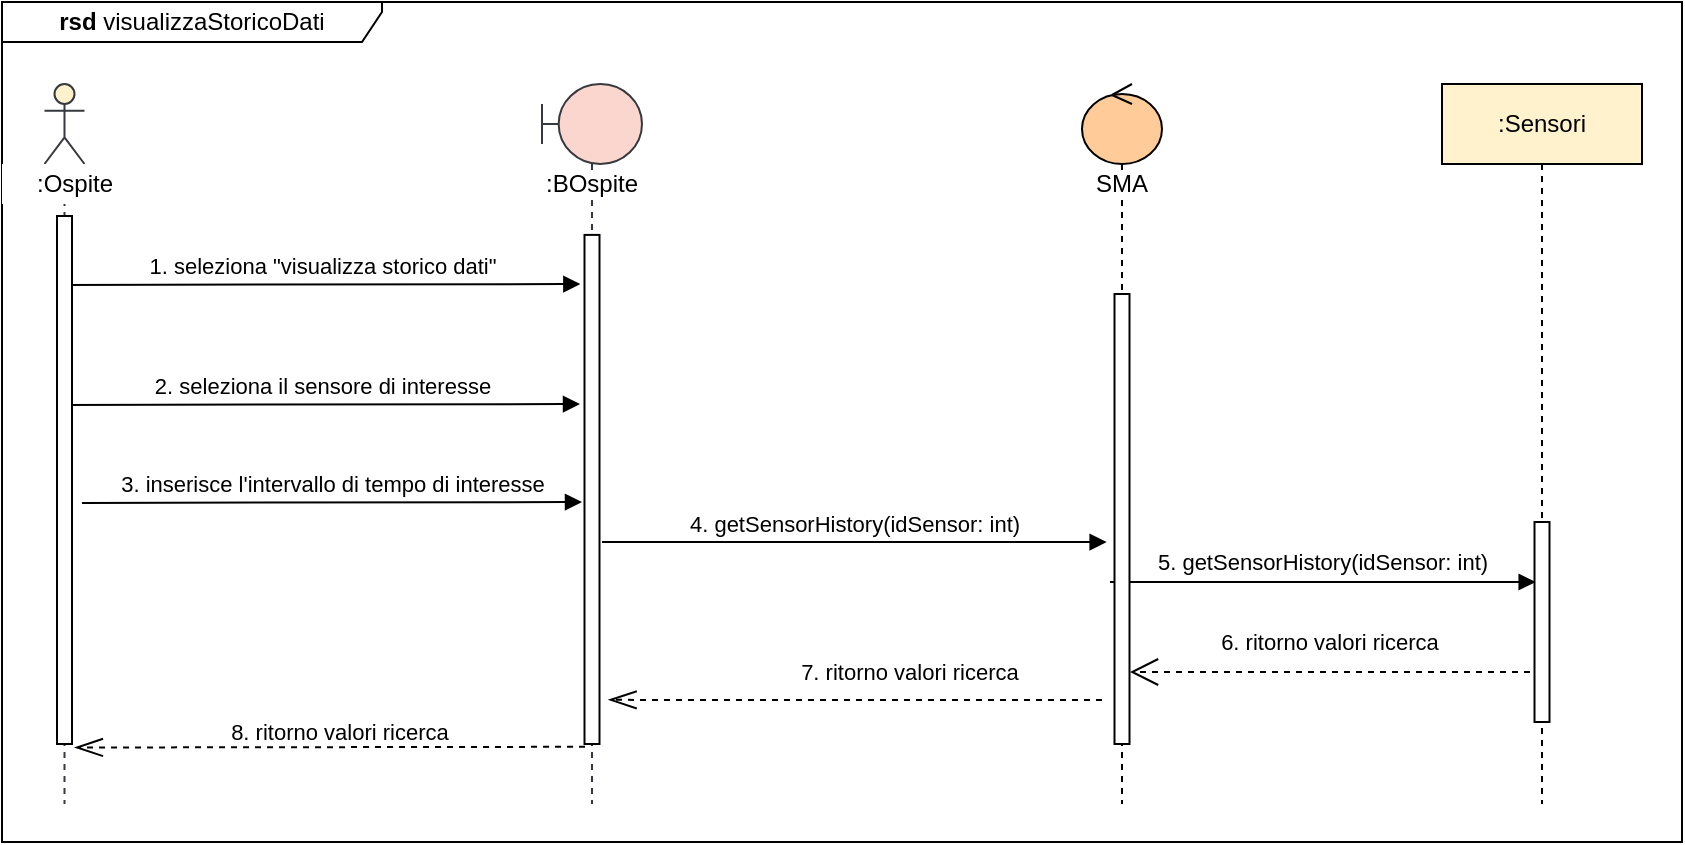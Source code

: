 <mxfile version="13.9.9" type="device"><diagram id="MIO8tU1UEvl1B__BIQpK" name="Page-1"><mxGraphModel dx="1560" dy="2117" grid="1" gridSize="10" guides="1" tooltips="1" connect="1" arrows="1" fold="1" page="1" pageScale="1" pageWidth="827" pageHeight="1169" math="0" shadow="0"><root><mxCell id="0"/><mxCell id="1" parent="0"/><mxCell id="s3QTbqp_jIzwjfcWn_V2-15" value="" style="endArrow=open;dashed=1;endFill=0;endSize=12;html=1;entryX=1.033;entryY=0.84;entryDx=0;entryDy=0;entryPerimeter=0;" parent="1" edge="1" target="s3QTbqp_jIzwjfcWn_V2-19"><mxGeometry width="160" relative="1" as="geometry"><mxPoint x="830" y="-775" as="sourcePoint"/><mxPoint x="630" y="-775.44" as="targetPoint"/></mxGeometry></mxCell><mxCell id="s3QTbqp_jIzwjfcWn_V2-13" value="5. getSensorHistory(idSensor: int)" style="html=1;verticalAlign=bottom;startArrow=none;endArrow=block;startSize=8;startFill=0;" parent="1" edge="1"><mxGeometry x="-0.004" y="1" relative="1" as="geometry"><mxPoint x="614" y="-820" as="sourcePoint"/><mxPoint x="826.84" y="-820" as="targetPoint"/><mxPoint as="offset"/></mxGeometry></mxCell><mxCell id="yAodXcxc0bv4qq1QAj_a-29" value="&lt;b&gt;rsd &lt;/b&gt;visualizzaStoricoDati" style="shape=umlFrame;whiteSpace=wrap;html=1;fillColor=#ffffff;width=190;height=20;" parent="1" vertex="1"><mxGeometry x="60" y="-1110" width="840" height="420" as="geometry"/></mxCell><mxCell id="s3QTbqp_jIzwjfcWn_V2-2" value="1. seleziona &quot;visualizza storico dati&quot;" style="html=1;verticalAlign=bottom;startArrow=none;endArrow=block;startSize=8;startFill=0;entryX=-0.276;entryY=0.609;entryDx=0;entryDy=0;entryPerimeter=0;" parent="1" edge="1"><mxGeometry x="0.003" relative="1" as="geometry"><mxPoint x="90.0" y="-968.54" as="sourcePoint"/><mxPoint x="349.18" y="-968.999" as="targetPoint"/><mxPoint as="offset"/></mxGeometry></mxCell><mxCell id="s3QTbqp_jIzwjfcWn_V2-3" value="2. seleziona il sensore di interesse" style="html=1;verticalAlign=bottom;startArrow=none;endArrow=block;startSize=8;startFill=0;" parent="1" edge="1"><mxGeometry x="0.003" relative="1" as="geometry"><mxPoint x="90.0" y="-908.54" as="sourcePoint"/><mxPoint x="349" y="-909" as="targetPoint"/><mxPoint as="offset"/></mxGeometry></mxCell><mxCell id="s3QTbqp_jIzwjfcWn_V2-4" value="4. getSensorHistory(idSensor: int)" style="html=1;verticalAlign=bottom;startArrow=none;endArrow=block;startSize=8;startFill=0;entryX=0.076;entryY=0.747;entryDx=0;entryDy=0;entryPerimeter=0;" parent="1" edge="1"><mxGeometry relative="1" as="geometry"><mxPoint x="360" y="-840" as="sourcePoint"/><mxPoint x="612.32" y="-839.995" as="targetPoint"/></mxGeometry></mxCell><mxCell id="s3QTbqp_jIzwjfcWn_V2-5" value="" style="endArrow=openThin;dashed=1;endFill=0;endSize=12;html=1;entryX=1.606;entryY=0.862;entryDx=0;entryDy=0;entryPerimeter=0;" parent="1" edge="1"><mxGeometry width="160" relative="1" as="geometry"><mxPoint x="610" y="-761" as="sourcePoint"/><mxPoint x="363.295" y="-761.068" as="targetPoint"/><Array as="points"/></mxGeometry></mxCell><mxCell id="s3QTbqp_jIzwjfcWn_V2-6" value="&lt;span style=&quot;font-size: 11px&quot;&gt;7. ritorno valori ricerca&amp;nbsp;&lt;/span&gt;" style="text;html=1;align=center;verticalAlign=middle;resizable=0;points=[];autosize=1;" parent="1" vertex="1"><mxGeometry x="450" y="-785.24" width="130" height="20" as="geometry"/></mxCell><mxCell id="s3QTbqp_jIzwjfcWn_V2-7" value="" style="endArrow=openThin;dashed=1;endFill=0;endSize=12;html=1;exitX=0.037;exitY=0.92;exitDx=0;exitDy=0;exitPerimeter=0;" parent="1" edge="1"><mxGeometry width="160" relative="1" as="geometry"><mxPoint x="351.527" y="-737.604" as="sourcePoint"/><mxPoint x="96.415" y="-737.24" as="targetPoint"/><Array as="points"/></mxGeometry></mxCell><mxCell id="s3QTbqp_jIzwjfcWn_V2-8" value="&lt;span style=&quot;font-size: 11px&quot;&gt;8. ritorno valori ricerca&amp;nbsp;&lt;/span&gt;" style="text;html=1;align=center;verticalAlign=middle;resizable=0;points=[];autosize=1;" parent="1" vertex="1"><mxGeometry x="165.07" y="-755.24" width="130" height="20" as="geometry"/></mxCell><mxCell id="s3QTbqp_jIzwjfcWn_V2-9" value="" style="shape=umlLifeline;participant=umlActor;perimeter=lifelinePerimeter;whiteSpace=wrap;html=1;container=1;collapsible=0;recursiveResize=0;verticalAlign=top;spacingTop=36;outlineConnect=0;strokeColor=#36393d;fillColor=#FFF2CC;" parent="1" vertex="1"><mxGeometry x="81.25" y="-1069" width="20" height="360" as="geometry"/></mxCell><mxCell id="s3QTbqp_jIzwjfcWn_V2-10" value="" style="html=1;points=[];perimeter=orthogonalPerimeter;fillColor=#ffffff;" parent="s3QTbqp_jIzwjfcWn_V2-9" vertex="1"><mxGeometry x="6.25" y="66" width="7.5" height="264" as="geometry"/></mxCell><mxCell id="s3QTbqp_jIzwjfcWn_V2-11" value=":Ospite" style="text;html=1;strokeColor=none;align=center;verticalAlign=middle;whiteSpace=wrap;rounded=0;fillColor=#ffffff;" parent="1" vertex="1"><mxGeometry x="60" y="-1029" width="72.5" height="20" as="geometry"/></mxCell><mxCell id="s3QTbqp_jIzwjfcWn_V2-12" value=":Sensori" style="shape=umlLifeline;perimeter=lifelinePerimeter;whiteSpace=wrap;html=1;container=1;collapsible=0;recursiveResize=0;outlineConnect=0;fillColor=#FFF2CC;" parent="1" vertex="1"><mxGeometry x="780" y="-1069" width="100" height="360" as="geometry"/></mxCell><mxCell id="s3QTbqp_jIzwjfcWn_V2-14" value="" style="html=1;points=[];perimeter=orthogonalPerimeter;fillColor=#ffffff;" parent="s3QTbqp_jIzwjfcWn_V2-12" vertex="1"><mxGeometry x="46.25" y="219" width="7.5" height="100" as="geometry"/></mxCell><mxCell id="s3QTbqp_jIzwjfcWn_V2-16" value="&lt;span style=&quot;background-color: rgb(255 , 255 , 255)&quot;&gt;:BOspite&lt;/span&gt;" style="shape=umlLifeline;participant=umlBoundary;perimeter=lifelinePerimeter;whiteSpace=wrap;html=1;container=1;collapsible=0;recursiveResize=0;verticalAlign=top;spacingTop=36;outlineConnect=0;strokeColor=#36393d;fillColor=#FAD6CF;size=40;" parent="1" vertex="1"><mxGeometry x="330" y="-1069" width="50" height="360" as="geometry"/></mxCell><mxCell id="s3QTbqp_jIzwjfcWn_V2-17" value="" style="html=1;points=[];perimeter=orthogonalPerimeter;fillColor=#ffffff;" parent="s3QTbqp_jIzwjfcWn_V2-16" vertex="1"><mxGeometry x="21.25" y="75.45" width="7.5" height="254.55" as="geometry"/></mxCell><mxCell id="s3QTbqp_jIzwjfcWn_V2-18" value="&lt;span style=&quot;background-color: rgb(255 , 255 , 255)&quot;&gt;SMA&lt;/span&gt;" style="shape=umlLifeline;participant=umlControl;perimeter=lifelinePerimeter;whiteSpace=wrap;html=1;container=1;collapsible=0;recursiveResize=0;verticalAlign=top;spacingTop=36;outlineConnect=0;fillColor=#FFCC99;" parent="1" vertex="1"><mxGeometry x="600" y="-1069" width="40" height="360" as="geometry"/></mxCell><mxCell id="s3QTbqp_jIzwjfcWn_V2-19" value="" style="html=1;points=[];perimeter=orthogonalPerimeter;fillColor=#ffffff;" parent="s3QTbqp_jIzwjfcWn_V2-18" vertex="1"><mxGeometry x="16.25" y="105" width="7.5" height="225" as="geometry"/></mxCell><mxCell id="s3QTbqp_jIzwjfcWn_V2-20" value="&lt;font style=&quot;font-size: 11px&quot;&gt;6. ritorno valori ricerca&amp;nbsp;&lt;/font&gt;" style="text;html=1;align=center;verticalAlign=middle;resizable=0;points=[];autosize=1;" parent="1" vertex="1"><mxGeometry x="660" y="-800" width="130" height="20" as="geometry"/></mxCell><mxCell id="s3QTbqp_jIzwjfcWn_V2-21" value="3. inserisce l'intervallo di tempo di interesse" style="html=1;verticalAlign=bottom;startArrow=none;endArrow=block;startSize=8;startFill=0;" parent="1" edge="1"><mxGeometry x="0.003" relative="1" as="geometry"><mxPoint x="100.0" y="-859.54" as="sourcePoint"/><mxPoint x="350" y="-860" as="targetPoint"/><mxPoint as="offset"/></mxGeometry></mxCell></root></mxGraphModel></diagram></mxfile>